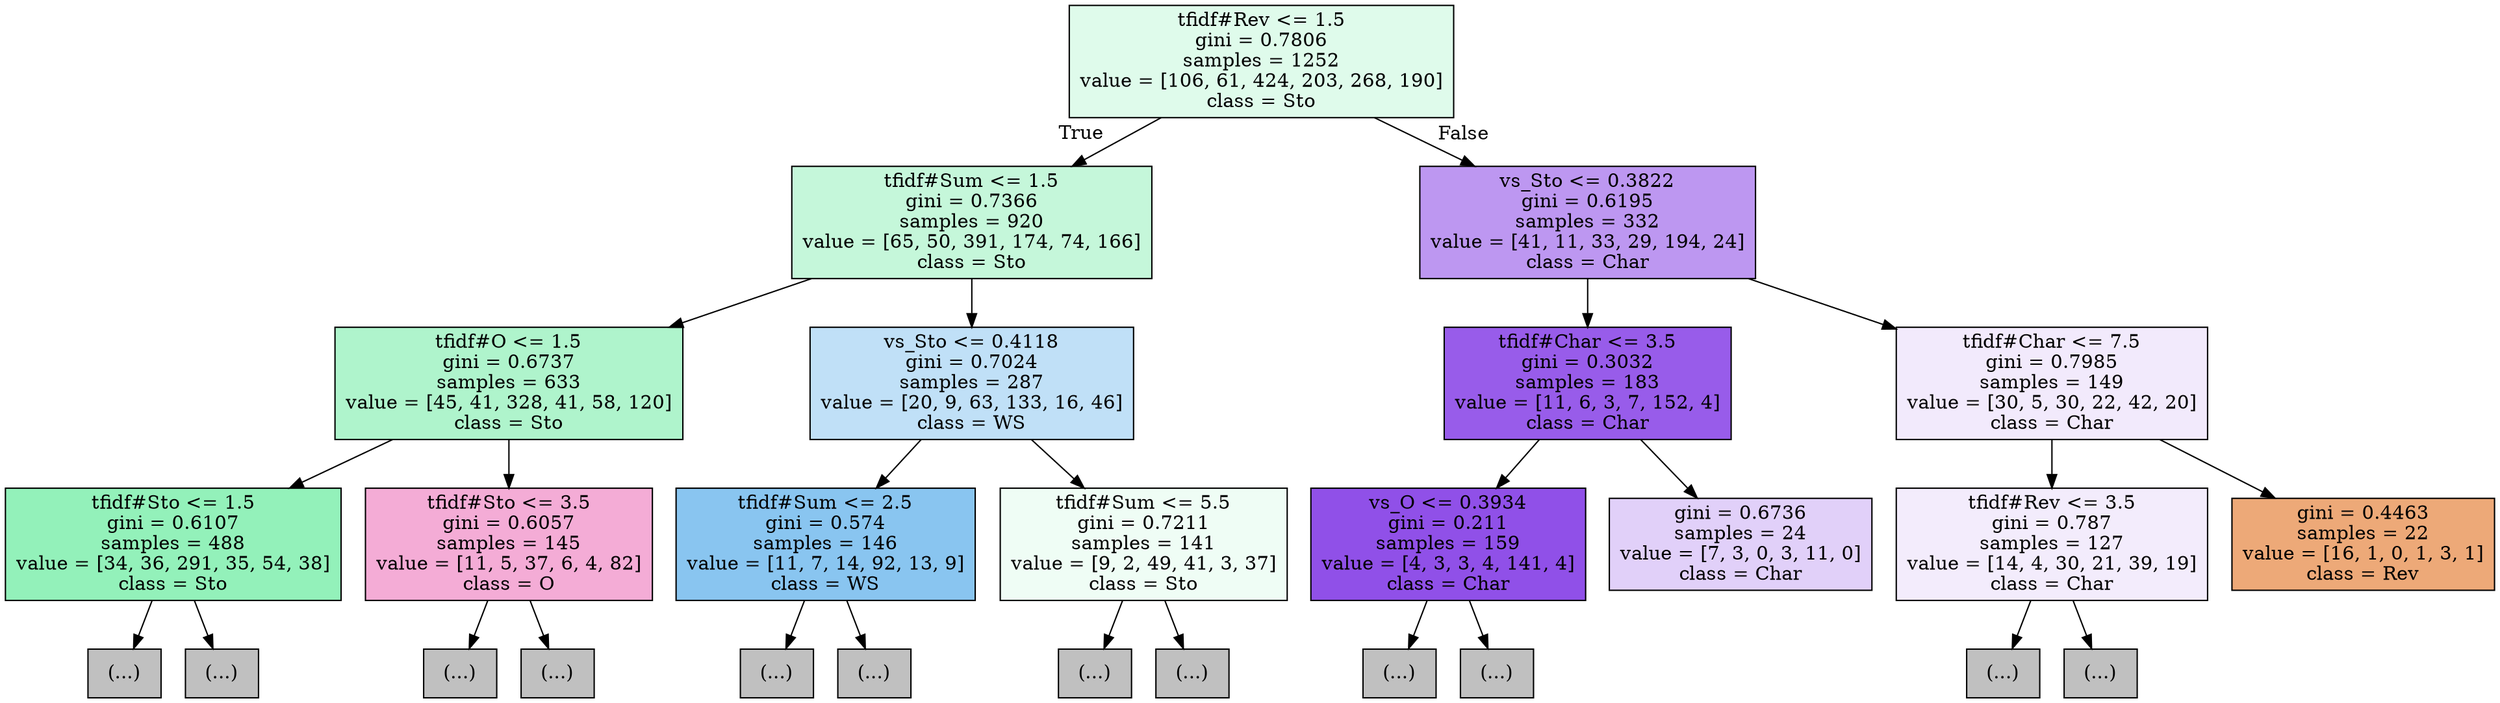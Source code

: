 digraph Tree {
node [shape=box, style="filled", color="black"] ;
0 [label="tfidf#Rev <= 1.5\ngini = 0.7806\nsamples = 1252\nvalue = [106, 61, 424, 203, 268, 190]\nclass = Sto", fillcolor="#39e58128"] ;
1 [label="tfidf#Sum <= 1.5\ngini = 0.7366\nsamples = 920\nvalue = [65, 50, 391, 174, 74, 166]\nclass = Sto", fillcolor="#39e5814a"] ;
0 -> 1 [labeldistance=2.5, labelangle=45, headlabel="True"] ;
2 [label="tfidf#O <= 1.5\ngini = 0.6737\nsamples = 633\nvalue = [45, 41, 328, 41, 58, 120]\nclass = Sto", fillcolor="#39e58167"] ;
1 -> 2 ;
3 [label="tfidf#Sto <= 1.5\ngini = 0.6107\nsamples = 488\nvalue = [34, 36, 291, 35, 54, 38]\nclass = Sto", fillcolor="#39e5818b"] ;
2 -> 3 ;
4 [label="(...)", fillcolor="#C0C0C0"] ;
3 -> 4 ;
37 [label="(...)", fillcolor="#C0C0C0"] ;
3 -> 37 ;
54 [label="tfidf#Sto <= 3.5\ngini = 0.6057\nsamples = 145\nvalue = [11, 5, 37, 6, 4, 82]\nclass = O", fillcolor="#e5399d6a"] ;
2 -> 54 ;
55 [label="(...)", fillcolor="#C0C0C0"] ;
54 -> 55 ;
68 [label="(...)", fillcolor="#C0C0C0"] ;
54 -> 68 ;
69 [label="vs_Sto <= 0.4118\ngini = 0.7024\nsamples = 287\nvalue = [20, 9, 63, 133, 16, 46]\nclass = WS", fillcolor="#399de550"] ;
1 -> 69 ;
70 [label="tfidf#Sum <= 2.5\ngini = 0.574\nsamples = 146\nvalue = [11, 7, 14, 92, 13, 9]\nclass = WS", fillcolor="#399de597"] ;
69 -> 70 ;
71 [label="(...)", fillcolor="#C0C0C0"] ;
70 -> 71 ;
78 [label="(...)", fillcolor="#C0C0C0"] ;
70 -> 78 ;
83 [label="tfidf#Sum <= 5.5\ngini = 0.7211\nsamples = 141\nvalue = [9, 2, 49, 41, 3, 37]\nclass = Sto", fillcolor="#39e58114"] ;
69 -> 83 ;
84 [label="(...)", fillcolor="#C0C0C0"] ;
83 -> 84 ;
97 [label="(...)", fillcolor="#C0C0C0"] ;
83 -> 97 ;
98 [label="vs_Sto <= 0.3822\ngini = 0.6195\nsamples = 332\nvalue = [41, 11, 33, 29, 194, 24]\nclass = Char", fillcolor="#8139e586"] ;
0 -> 98 [labeldistance=2.5, labelangle=-45, headlabel="False"] ;
99 [label="tfidf#Char <= 3.5\ngini = 0.3032\nsamples = 183\nvalue = [11, 6, 3, 7, 152, 4]\nclass = Char", fillcolor="#8139e5d1"] ;
98 -> 99 ;
100 [label="vs_O <= 0.3934\ngini = 0.211\nsamples = 159\nvalue = [4, 3, 3, 4, 141, 4]\nclass = Char", fillcolor="#8139e5e1"] ;
99 -> 100 ;
101 [label="(...)", fillcolor="#C0C0C0"] ;
100 -> 101 ;
108 [label="(...)", fillcolor="#C0C0C0"] ;
100 -> 108 ;
109 [label="gini = 0.6736\nsamples = 24\nvalue = [7, 3, 0, 3, 11, 0]\nclass = Char", fillcolor="#8139e53c"] ;
99 -> 109 ;
110 [label="tfidf#Char <= 7.5\ngini = 0.7985\nsamples = 149\nvalue = [30, 5, 30, 22, 42, 20]\nclass = Char", fillcolor="#8139e51a"] ;
98 -> 110 ;
111 [label="tfidf#Rev <= 3.5\ngini = 0.787\nsamples = 127\nvalue = [14, 4, 30, 21, 39, 19]\nclass = Char", fillcolor="#8139e518"] ;
110 -> 111 ;
112 [label="(...)", fillcolor="#C0C0C0"] ;
111 -> 112 ;
119 [label="(...)", fillcolor="#C0C0C0"] ;
111 -> 119 ;
122 [label="gini = 0.4463\nsamples = 22\nvalue = [16, 1, 0, 1, 3, 1]\nclass = Rev", fillcolor="#e58139ae"] ;
110 -> 122 ;
}